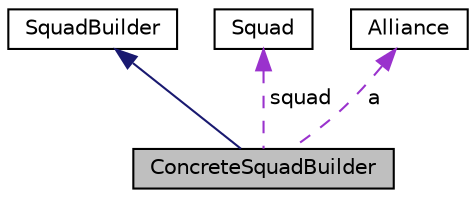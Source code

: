 digraph "ConcreteSquadBuilder"
{
 // LATEX_PDF_SIZE
  edge [fontname="Helvetica",fontsize="10",labelfontname="Helvetica",labelfontsize="10"];
  node [fontname="Helvetica",fontsize="10",shape=record];
  Node1 [label="ConcreteSquadBuilder",height=0.2,width=0.4,color="black", fillcolor="grey75", style="filled", fontcolor="black",tooltip=" "];
  Node2 -> Node1 [dir="back",color="midnightblue",fontsize="10",style="solid"];
  Node2 [label="SquadBuilder",height=0.2,width=0.4,color="black", fillcolor="white", style="filled",URL="$classSquadBuilder.html",tooltip=" "];
  Node3 -> Node1 [dir="back",color="darkorchid3",fontsize="10",style="dashed",label=" squad" ];
  Node3 [label="Squad",height=0.2,width=0.4,color="black", fillcolor="white", style="filled",URL="$classSquad.html",tooltip="a Squad class. a Product for Builder dp"];
  Node4 -> Node1 [dir="back",color="darkorchid3",fontsize="10",style="dashed",label=" a" ];
  Node4 [label="Alliance",height=0.2,width=0.4,color="black", fillcolor="white", style="filled",URL="$classAlliance.html",tooltip=" "];
}
